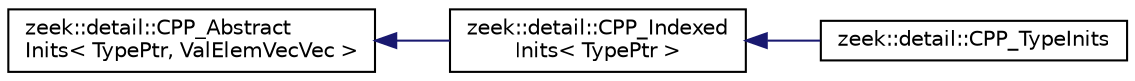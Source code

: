 digraph "Graphical Class Hierarchy"
{
 // LATEX_PDF_SIZE
  edge [fontname="Helvetica",fontsize="10",labelfontname="Helvetica",labelfontsize="10"];
  node [fontname="Helvetica",fontsize="10",shape=record];
  rankdir="LR";
  Node0 [label="zeek::detail::CPP_Abstract\lInits\< TypePtr, ValElemVecVec \>",height=0.2,width=0.4,color="black", fillcolor="white", style="filled",URL="$dd/d5b/classzeek_1_1detail_1_1CPP__AbstractInits.html",tooltip=" "];
  Node0 -> Node1 [dir="back",color="midnightblue",fontsize="10",style="solid",fontname="Helvetica"];
  Node1 [label="zeek::detail::CPP_Indexed\lInits\< TypePtr \>",height=0.2,width=0.4,color="black", fillcolor="white", style="filled",URL="$db/dea/classzeek_1_1detail_1_1CPP__IndexedInits.html",tooltip=" "];
  Node1 -> Node2 [dir="back",color="midnightblue",fontsize="10",style="solid",fontname="Helvetica"];
  Node2 [label="zeek::detail::CPP_TypeInits",height=0.2,width=0.4,color="black", fillcolor="white", style="filled",URL="$d1/df3/classzeek_1_1detail_1_1CPP__TypeInits.html",tooltip=" "];
}

